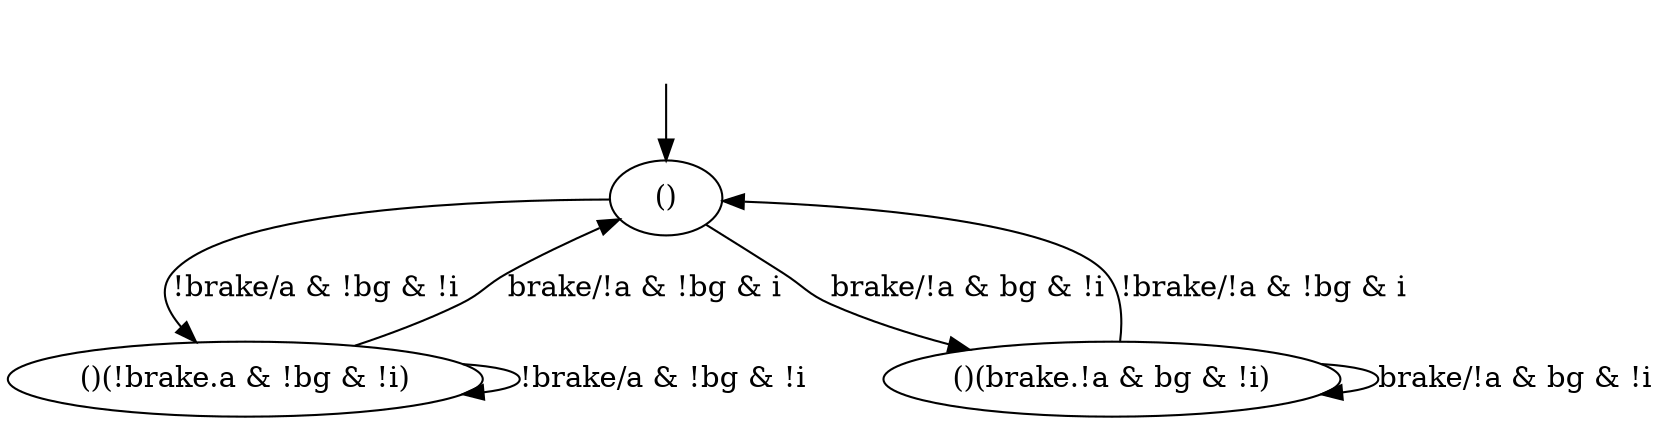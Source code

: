 digraph "examples/ElectricBike/TaskB4" {
"()" [label="()"];
"()(!brake.a & !bg & !i)" [label="()(!brake.a & !bg & !i)"];
"()(brake.!a & bg & !i)" [label="()(brake.!a & bg & !i)"];
"()" -> "()(!brake.a & !bg & !i)"  [label="!brake/a & !bg & !i"];
"()" -> "()(brake.!a & bg & !i)"  [label="brake/!a & bg & !i"];
"()(!brake.a & !bg & !i)" -> "()(!brake.a & !bg & !i)"  [label="!brake/a & !bg & !i"];
"()(!brake.a & !bg & !i)" -> "()"  [label="brake/!a & !bg & i"];
"()(brake.!a & bg & !i)" -> "()"  [label="!brake/!a & !bg & i"];
"()(brake.!a & bg & !i)" -> "()(brake.!a & bg & !i)"  [label="brake/!a & bg & !i"];
__start0 [label="", shape=none];
__start0 -> "()"  [label=""];
}
